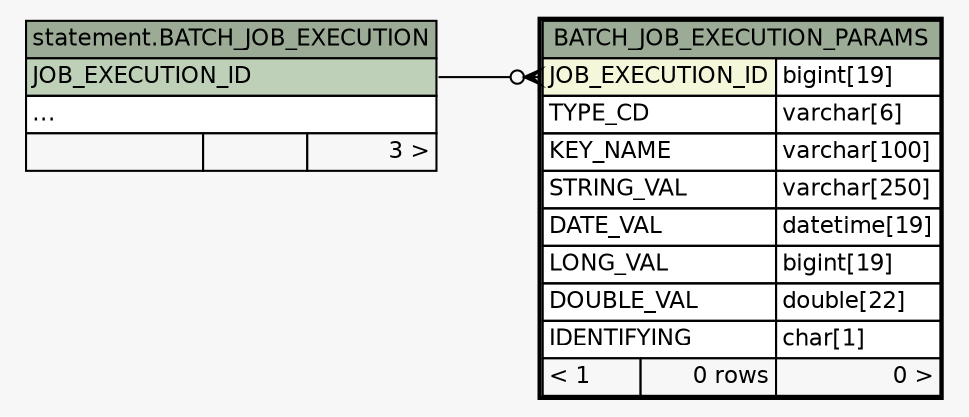 // dot 2.36.0 on Mac OS X 10.10.2
// SchemaSpy rev Unknown
digraph "oneDegreeRelationshipsDiagram" {
  graph [
    rankdir="RL"
    bgcolor="#f7f7f7"
    
    nodesep="0.18"
    ranksep="0.46"
    fontname="Helvetica"
    fontsize="11"
  ];
  node [
    fontname="Helvetica"
    fontsize="11"
    shape="plaintext"
  ];
  edge [
    arrowsize="0.8"
  ];
  "BATCH_JOB_EXECUTION_PARAMS":"JOB_EXECUTION_ID":w -> "statement.BATCH_JOB_EXECUTION":"JOB_EXECUTION_ID":e [arrowhead=none dir=back arrowtail=crowodot];
  "statement.BATCH_JOB_EXECUTION" [
    label=<
    <TABLE BORDER="0" CELLBORDER="1" CELLSPACING="0" BGCOLOR="#ffffff">
      <TR><TD COLSPAN="3" BGCOLOR="#9bab96" ALIGN="CENTER">statement.BATCH_JOB_EXECUTION</TD></TR>
      <TR><TD PORT="JOB_EXECUTION_ID" COLSPAN="3" BGCOLOR="#bed1b8" ALIGN="LEFT">JOB_EXECUTION_ID</TD></TR>
      <TR><TD PORT="elipses" COLSPAN="3" ALIGN="LEFT">...</TD></TR>
      <TR><TD ALIGN="LEFT" BGCOLOR="#f7f7f7">  </TD><TD ALIGN="RIGHT" BGCOLOR="#f7f7f7">  </TD><TD ALIGN="RIGHT" BGCOLOR="#f7f7f7">3 &gt;</TD></TR>
    </TABLE>>
    tooltip="statement.BATCH_JOB_EXECUTION"
  ];
  "BATCH_JOB_EXECUTION_PARAMS" [
    label=<
    <TABLE BORDER="2" CELLBORDER="1" CELLSPACING="0" BGCOLOR="#ffffff">
      <TR><TD COLSPAN="3" BGCOLOR="#9bab96" ALIGN="CENTER">BATCH_JOB_EXECUTION_PARAMS</TD></TR>
      <TR><TD PORT="JOB_EXECUTION_ID" COLSPAN="2" BGCOLOR="#f4f7da" ALIGN="LEFT">JOB_EXECUTION_ID</TD><TD PORT="JOB_EXECUTION_ID.type" ALIGN="LEFT">bigint[19]</TD></TR>
      <TR><TD PORT="TYPE_CD" COLSPAN="2" ALIGN="LEFT">TYPE_CD</TD><TD PORT="TYPE_CD.type" ALIGN="LEFT">varchar[6]</TD></TR>
      <TR><TD PORT="KEY_NAME" COLSPAN="2" ALIGN="LEFT">KEY_NAME</TD><TD PORT="KEY_NAME.type" ALIGN="LEFT">varchar[100]</TD></TR>
      <TR><TD PORT="STRING_VAL" COLSPAN="2" ALIGN="LEFT">STRING_VAL</TD><TD PORT="STRING_VAL.type" ALIGN="LEFT">varchar[250]</TD></TR>
      <TR><TD PORT="DATE_VAL" COLSPAN="2" ALIGN="LEFT">DATE_VAL</TD><TD PORT="DATE_VAL.type" ALIGN="LEFT">datetime[19]</TD></TR>
      <TR><TD PORT="LONG_VAL" COLSPAN="2" ALIGN="LEFT">LONG_VAL</TD><TD PORT="LONG_VAL.type" ALIGN="LEFT">bigint[19]</TD></TR>
      <TR><TD PORT="DOUBLE_VAL" COLSPAN="2" ALIGN="LEFT">DOUBLE_VAL</TD><TD PORT="DOUBLE_VAL.type" ALIGN="LEFT">double[22]</TD></TR>
      <TR><TD PORT="IDENTIFYING" COLSPAN="2" ALIGN="LEFT">IDENTIFYING</TD><TD PORT="IDENTIFYING.type" ALIGN="LEFT">char[1]</TD></TR>
      <TR><TD ALIGN="LEFT" BGCOLOR="#f7f7f7">&lt; 1</TD><TD ALIGN="RIGHT" BGCOLOR="#f7f7f7">0 rows</TD><TD ALIGN="RIGHT" BGCOLOR="#f7f7f7">0 &gt;</TD></TR>
    </TABLE>>
    URL="BATCH_JOB_EXECUTION_PARAMS.html"
    tooltip="BATCH_JOB_EXECUTION_PARAMS"
  ];
}
